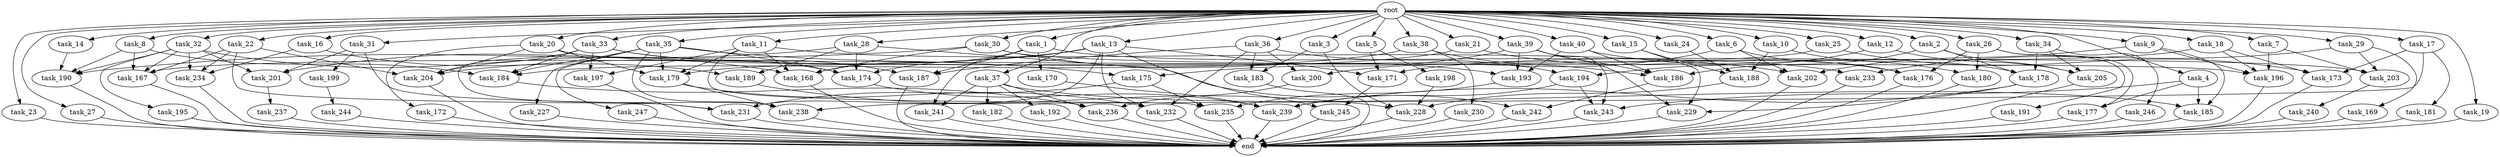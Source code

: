 digraph G {
  root [size="0.000000"];
  task_11 [size="1024.000000"];
  task_234 [size="1623497637888.000000"];
  task_239 [size="2010044694528.000000"];
  task_233 [size="1005022347264.000000"];
  task_185 [size="532575944704.000000"];
  task_2 [size="1024.000000"];
  task_21 [size="1024.000000"];
  task_193 [size="670014898176.000000"];
  task_23 [size="1024.000000"];
  task_35 [size="1024.000000"];
  task_1 [size="1024.000000"];
  task_33 [size="1024.000000"];
  task_176 [size="592705486848.000000"];
  task_231 [size="1632087572480.000000"];
  task_14 [size="1024.000000"];
  task_178 [size="910533066752.000000"];
  task_3 [size="1024.000000"];
  task_236 [size="1589137899520.000000"];
  task_196 [size="1700807049216.000000"];
  task_187 [size="523986010112.000000"];
  task_203 [size="1941325217792.000000"];
  task_28 [size="1024.000000"];
  task_201 [size="1314259992576.000000"];
  task_173 [size="1382979469312.000000"];
  task_230 [size="77309411328.000000"];
  task_22 [size="1024.000000"];
  task_228 [size="1254130450432.000000"];
  task_5 [size="1024.000000"];
  task_167 [size="2654289788928.000000"];
  task_30 [size="1024.000000"];
  task_179 [size="1211180777472.000000"];
  task_242 [size="1245540515840.000000"];
  end [size="0.000000"];
  task_183 [size="352187318272.000000"];
  task_9 [size="1024.000000"];
  task_244 [size="420906795008.000000"];
  task_168 [size="1108101562368.000000"];
  task_27 [size="1024.000000"];
  task_238 [size="944892805120.000000"];
  task_195 [size="549755813888.000000"];
  task_20 [size="1024.000000"];
  task_182 [size="34359738368.000000"];
  task_199 [size="214748364800.000000"];
  task_37 [size="1024.000000"];
  task_245 [size="730144440320.000000"];
  task_194 [size="687194767360.000000"];
  task_197 [size="292057776128.000000"];
  task_247 [size="309237645312.000000"];
  task_204 [size="1906965479424.000000"];
  task_198 [size="137438953472.000000"];
  task_246 [size="695784701952.000000"];
  task_227 [size="309237645312.000000"];
  task_40 [size="1024.000000"];
  task_186 [size="850403524608.000000"];
  task_172 [size="549755813888.000000"];
  task_200 [size="558345748480.000000"];
  task_205 [size="1382979469312.000000"];
  task_175 [size="523986010112.000000"];
  task_202 [size="1056561954816.000000"];
  task_8 [size="1024.000000"];
  task_191 [size="34359738368.000000"];
  task_188 [size="919123001344.000000"];
  task_24 [size="1024.000000"];
  task_232 [size="979252543488.000000"];
  task_31 [size="1024.000000"];
  task_12 [size="1024.000000"];
  task_32 [size="1024.000000"];
  task_189 [size="764504178688.000000"];
  task_171 [size="1108101562368.000000"];
  task_243 [size="1151051235328.000000"];
  task_29 [size="1024.000000"];
  task_241 [size="343597383680.000000"];
  task_10 [size="1024.000000"];
  task_34 [size="1024.000000"];
  task_192 [size="34359738368.000000"];
  task_4 [size="1024.000000"];
  task_13 [size="1024.000000"];
  task_36 [size="1024.000000"];
  task_170 [size="309237645312.000000"];
  task_235 [size="489626271744.000000"];
  task_16 [size="1024.000000"];
  task_181 [size="137438953472.000000"];
  task_15 [size="1024.000000"];
  task_39 [size="1024.000000"];
  task_174 [size="1357209665536.000000"];
  task_18 [size="1024.000000"];
  task_26 [size="1024.000000"];
  task_180 [size="455266533376.000000"];
  task_25 [size="1024.000000"];
  task_19 [size="1024.000000"];
  task_229 [size="670014898176.000000"];
  task_169 [size="695784701952.000000"];
  task_38 [size="1024.000000"];
  task_184 [size="1013612281856.000000"];
  task_17 [size="1024.000000"];
  task_190 [size="1168231104512.000000"];
  task_237 [size="858993459200.000000"];
  task_240 [size="309237645312.000000"];
  task_6 [size="1024.000000"];
  task_7 [size="1024.000000"];
  task_177 [size="111669149696.000000"];

  root -> task_11 [size="1.000000"];
  root -> task_28 [size="1.000000"];
  root -> task_10 [size="1.000000"];
  root -> task_20 [size="1.000000"];
  root -> task_2 [size="1.000000"];
  root -> task_4 [size="1.000000"];
  root -> task_13 [size="1.000000"];
  root -> task_39 [size="1.000000"];
  root -> task_21 [size="1.000000"];
  root -> task_40 [size="1.000000"];
  root -> task_16 [size="1.000000"];
  root -> task_22 [size="1.000000"];
  root -> task_15 [size="1.000000"];
  root -> task_36 [size="1.000000"];
  root -> task_33 [size="1.000000"];
  root -> task_1 [size="1.000000"];
  root -> task_5 [size="1.000000"];
  root -> task_14 [size="1.000000"];
  root -> task_18 [size="1.000000"];
  root -> task_26 [size="1.000000"];
  root -> task_6 [size="1.000000"];
  root -> task_25 [size="1.000000"];
  root -> task_24 [size="1.000000"];
  root -> task_9 [size="1.000000"];
  root -> task_23 [size="1.000000"];
  root -> task_3 [size="1.000000"];
  root -> task_19 [size="1.000000"];
  root -> task_27 [size="1.000000"];
  root -> task_35 [size="1.000000"];
  root -> task_38 [size="1.000000"];
  root -> task_17 [size="1.000000"];
  root -> task_31 [size="1.000000"];
  root -> task_12 [size="1.000000"];
  root -> task_32 [size="1.000000"];
  root -> task_34 [size="1.000000"];
  root -> task_37 [size="1.000000"];
  root -> task_30 [size="1.000000"];
  root -> task_8 [size="1.000000"];
  root -> task_7 [size="1.000000"];
  root -> task_29 [size="1.000000"];
  task_11 -> task_179 [size="209715200.000000"];
  task_11 -> task_235 [size="209715200.000000"];
  task_11 -> task_168 [size="209715200.000000"];
  task_11 -> task_202 [size="209715200.000000"];
  task_11 -> task_197 [size="209715200.000000"];
  task_234 -> end [size="1.000000"];
  task_239 -> end [size="1.000000"];
  task_233 -> end [size="1.000000"];
  task_185 -> end [size="1.000000"];
  task_2 -> task_186 [size="134217728.000000"];
  task_2 -> task_205 [size="134217728.000000"];
  task_2 -> task_178 [size="134217728.000000"];
  task_21 -> task_179 [size="134217728.000000"];
  task_21 -> task_176 [size="134217728.000000"];
  task_193 -> task_235 [size="134217728.000000"];
  task_23 -> end [size="1.000000"];
  task_35 -> task_179 [size="301989888.000000"];
  task_35 -> task_238 [size="301989888.000000"];
  task_35 -> task_174 [size="301989888.000000"];
  task_35 -> task_227 [size="301989888.000000"];
  task_35 -> task_175 [size="301989888.000000"];
  task_35 -> task_247 [size="301989888.000000"];
  task_35 -> task_184 [size="301989888.000000"];
  task_1 -> task_241 [size="301989888.000000"];
  task_1 -> task_168 [size="301989888.000000"];
  task_1 -> task_233 [size="301989888.000000"];
  task_1 -> task_187 [size="301989888.000000"];
  task_1 -> task_170 [size="301989888.000000"];
  task_33 -> task_238 [size="75497472.000000"];
  task_33 -> task_204 [size="75497472.000000"];
  task_33 -> task_174 [size="75497472.000000"];
  task_33 -> task_197 [size="75497472.000000"];
  task_33 -> task_187 [size="75497472.000000"];
  task_33 -> task_184 [size="75497472.000000"];
  task_176 -> end [size="1.000000"];
  task_231 -> end [size="1.000000"];
  task_14 -> task_190 [size="33554432.000000"];
  task_178 -> task_229 [size="33554432.000000"];
  task_178 -> task_239 [size="33554432.000000"];
  task_3 -> task_228 [size="209715200.000000"];
  task_3 -> task_183 [size="209715200.000000"];
  task_236 -> end [size="1.000000"];
  task_196 -> end [size="1.000000"];
  task_187 -> end [size="1.000000"];
  task_203 -> task_240 [size="301989888.000000"];
  task_28 -> task_242 [size="536870912.000000"];
  task_28 -> task_174 [size="536870912.000000"];
  task_28 -> task_201 [size="536870912.000000"];
  task_28 -> task_189 [size="536870912.000000"];
  task_201 -> task_237 [size="838860800.000000"];
  task_173 -> end [size="1.000000"];
  task_230 -> end [size="1.000000"];
  task_22 -> task_234 [size="838860800.000000"];
  task_22 -> task_204 [size="838860800.000000"];
  task_22 -> task_167 [size="838860800.000000"];
  task_22 -> task_231 [size="838860800.000000"];
  task_228 -> end [size="1.000000"];
  task_5 -> task_171 [size="134217728.000000"];
  task_5 -> task_198 [size="134217728.000000"];
  task_167 -> end [size="1.000000"];
  task_30 -> task_193 [size="33554432.000000"];
  task_30 -> task_196 [size="33554432.000000"];
  task_30 -> task_168 [size="33554432.000000"];
  task_30 -> task_190 [size="33554432.000000"];
  task_179 -> task_238 [size="411041792.000000"];
  task_179 -> task_232 [size="411041792.000000"];
  task_242 -> end [size="1.000000"];
  task_183 -> end [size="1.000000"];
  task_9 -> task_196 [size="411041792.000000"];
  task_9 -> task_202 [size="411041792.000000"];
  task_9 -> task_185 [size="411041792.000000"];
  task_244 -> end [size="1.000000"];
  task_168 -> end [size="1.000000"];
  task_27 -> end [size="1.000000"];
  task_238 -> end [size="1.000000"];
  task_195 -> end [size="1.000000"];
  task_20 -> task_172 [size="536870912.000000"];
  task_20 -> task_179 [size="536870912.000000"];
  task_20 -> task_204 [size="536870912.000000"];
  task_20 -> task_203 [size="536870912.000000"];
  task_182 -> end [size="1.000000"];
  task_199 -> task_244 [size="411041792.000000"];
  task_37 -> task_241 [size="33554432.000000"];
  task_37 -> task_182 [size="33554432.000000"];
  task_37 -> task_185 [size="33554432.000000"];
  task_37 -> task_236 [size="33554432.000000"];
  task_37 -> task_192 [size="33554432.000000"];
  task_245 -> end [size="1.000000"];
  task_194 -> task_239 [size="838860800.000000"];
  task_194 -> task_243 [size="838860800.000000"];
  task_197 -> end [size="1.000000"];
  task_247 -> end [size="1.000000"];
  task_204 -> end [size="1.000000"];
  task_198 -> task_228 [size="301989888.000000"];
  task_246 -> end [size="1.000000"];
  task_227 -> end [size="1.000000"];
  task_40 -> task_186 [size="411041792.000000"];
  task_40 -> task_193 [size="411041792.000000"];
  task_40 -> task_180 [size="411041792.000000"];
  task_186 -> task_242 [size="679477248.000000"];
  task_172 -> end [size="1.000000"];
  task_200 -> task_236 [size="838860800.000000"];
  task_205 -> end [size="1.000000"];
  task_175 -> task_235 [size="134217728.000000"];
  task_175 -> task_231 [size="134217728.000000"];
  task_202 -> end [size="1.000000"];
  task_8 -> task_184 [size="536870912.000000"];
  task_8 -> task_190 [size="536870912.000000"];
  task_8 -> task_167 [size="536870912.000000"];
  task_191 -> end [size="1.000000"];
  task_188 -> task_228 [size="33554432.000000"];
  task_24 -> task_188 [size="411041792.000000"];
  task_232 -> end [size="1.000000"];
  task_31 -> task_199 [size="209715200.000000"];
  task_31 -> task_231 [size="209715200.000000"];
  task_31 -> task_201 [size="209715200.000000"];
  task_12 -> task_205 [size="536870912.000000"];
  task_12 -> task_194 [size="536870912.000000"];
  task_32 -> task_234 [size="536870912.000000"];
  task_32 -> task_195 [size="536870912.000000"];
  task_32 -> task_190 [size="536870912.000000"];
  task_32 -> task_201 [size="536870912.000000"];
  task_32 -> task_168 [size="536870912.000000"];
  task_32 -> task_167 [size="536870912.000000"];
  task_189 -> task_228 [size="679477248.000000"];
  task_171 -> task_245 [size="301989888.000000"];
  task_243 -> end [size="1.000000"];
  task_29 -> task_203 [size="679477248.000000"];
  task_29 -> task_169 [size="679477248.000000"];
  task_29 -> task_233 [size="679477248.000000"];
  task_241 -> end [size="1.000000"];
  task_10 -> task_188 [size="75497472.000000"];
  task_10 -> task_178 [size="75497472.000000"];
  task_34 -> task_205 [size="679477248.000000"];
  task_34 -> task_178 [size="679477248.000000"];
  task_34 -> task_246 [size="679477248.000000"];
  task_192 -> end [size="1.000000"];
  task_4 -> task_243 [size="75497472.000000"];
  task_4 -> task_177 [size="75497472.000000"];
  task_4 -> task_185 [size="75497472.000000"];
  task_13 -> task_204 [size="411041792.000000"];
  task_13 -> task_174 [size="411041792.000000"];
  task_13 -> task_171 [size="411041792.000000"];
  task_13 -> task_245 [size="411041792.000000"];
  task_13 -> task_231 [size="411041792.000000"];
  task_13 -> task_232 [size="411041792.000000"];
  task_36 -> task_194 [size="134217728.000000"];
  task_36 -> task_183 [size="134217728.000000"];
  task_36 -> task_187 [size="134217728.000000"];
  task_36 -> task_200 [size="134217728.000000"];
  task_36 -> task_232 [size="134217728.000000"];
  task_170 -> task_239 [size="679477248.000000"];
  task_235 -> end [size="1.000000"];
  task_16 -> task_234 [size="209715200.000000"];
  task_16 -> task_189 [size="209715200.000000"];
  task_181 -> end [size="1.000000"];
  task_15 -> task_229 [size="411041792.000000"];
  task_15 -> task_188 [size="411041792.000000"];
  task_39 -> task_186 [size="209715200.000000"];
  task_39 -> task_175 [size="209715200.000000"];
  task_39 -> task_243 [size="209715200.000000"];
  task_39 -> task_229 [size="209715200.000000"];
  task_39 -> task_193 [size="209715200.000000"];
  task_174 -> task_239 [size="411041792.000000"];
  task_18 -> task_173 [size="536870912.000000"];
  task_18 -> task_171 [size="536870912.000000"];
  task_18 -> task_196 [size="536870912.000000"];
  task_26 -> task_191 [size="33554432.000000"];
  task_26 -> task_180 [size="33554432.000000"];
  task_26 -> task_176 [size="33554432.000000"];
  task_26 -> task_177 [size="33554432.000000"];
  task_180 -> end [size="1.000000"];
  task_25 -> task_173 [size="679477248.000000"];
  task_25 -> task_167 [size="679477248.000000"];
  task_19 -> end [size="1.000000"];
  task_229 -> end [size="1.000000"];
  task_169 -> end [size="1.000000"];
  task_38 -> task_186 [size="75497472.000000"];
  task_38 -> task_230 [size="75497472.000000"];
  task_38 -> task_184 [size="75497472.000000"];
  task_184 -> task_236 [size="679477248.000000"];
  task_17 -> task_173 [size="134217728.000000"];
  task_17 -> task_181 [size="134217728.000000"];
  task_17 -> task_238 [size="134217728.000000"];
  task_190 -> end [size="1.000000"];
  task_237 -> end [size="1.000000"];
  task_240 -> end [size="1.000000"];
  task_6 -> task_176 [size="411041792.000000"];
  task_6 -> task_202 [size="411041792.000000"];
  task_6 -> task_200 [size="411041792.000000"];
  task_7 -> task_196 [size="679477248.000000"];
  task_7 -> task_203 [size="679477248.000000"];
  task_177 -> end [size="1.000000"];
}
